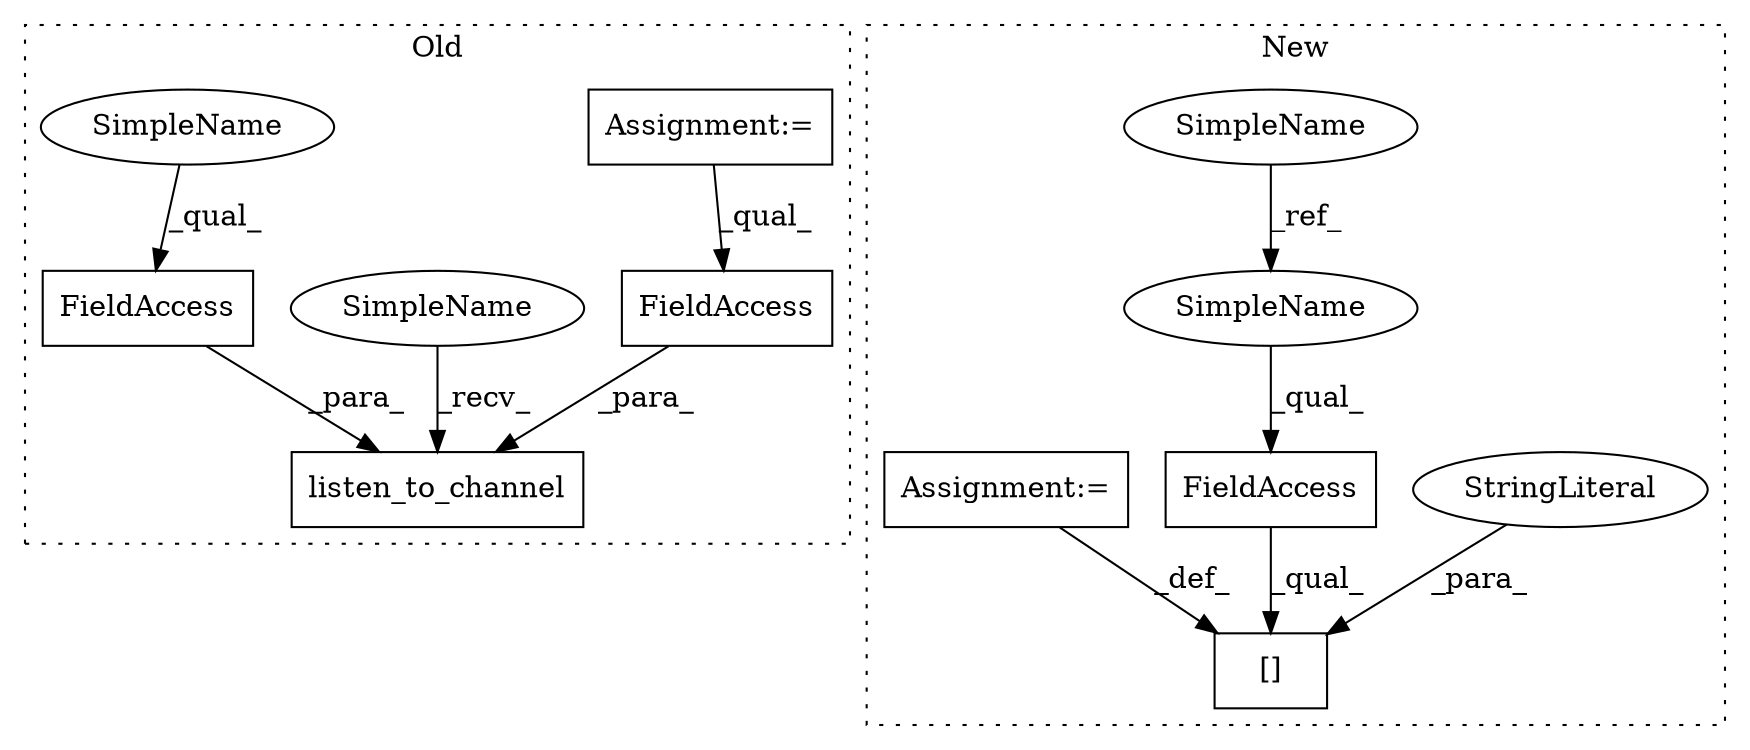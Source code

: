 digraph G {
subgraph cluster0 {
1 [label="listen_to_channel" a="32" s="420,477" l="18,1" shape="box"];
4 [label="FieldAccess" a="22" s="460" l="17" shape="box"];
7 [label="FieldAccess" a="22" s="438" l="21" shape="box"];
9 [label="Assignment:=" a="7" s="158" l="8" shape="box"];
11 [label="SimpleName" a="42" s="415" l="4" shape="ellipse"];
12 [label="SimpleName" a="42" s="460" l="4" shape="ellipse"];
label = "Old";
style="dotted";
}
subgraph cluster1 {
2 [label="[]" a="2" s="401,444" l="15,1" shape="box"];
3 [label="StringLiteral" a="45" s="416" l="28" shape="ellipse"];
5 [label="FieldAccess" a="22" s="401" l="14" shape="box"];
6 [label="SimpleName" a="42" s="304" l="4" shape="ellipse"];
8 [label="Assignment:=" a="7" s="445" l="1" shape="box"];
10 [label="SimpleName" a="42" s="401" l="4" shape="ellipse"];
label = "New";
style="dotted";
}
3 -> 2 [label="_para_"];
4 -> 1 [label="_para_"];
5 -> 2 [label="_qual_"];
6 -> 10 [label="_ref_"];
7 -> 1 [label="_para_"];
8 -> 2 [label="_def_"];
9 -> 7 [label="_qual_"];
10 -> 5 [label="_qual_"];
11 -> 1 [label="_recv_"];
12 -> 4 [label="_qual_"];
}